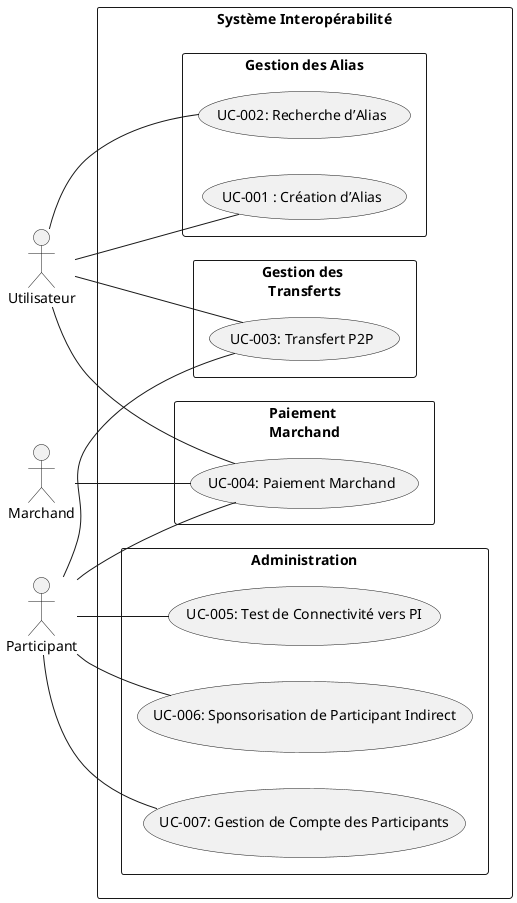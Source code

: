 @startuml

left to right direction
skinparam packageStyle rectangle

actor "Utilisateur" as utilisateur
actor "Participant" as participant
actor "Marchand" as marchand

rectangle "Système Interopérabilité" {

  rectangle "Gestion des Alias" {
    usecase "UC-001 : Création d’Alias" as UC1
    usecase "UC-002: Recherche d’Alias" as UC2
  }

  rectangle "Gestion des \nTransferts" {

    usecase "UC-003: Transfert P2P" as UC3

  }

  rectangle "Paiement \nMarchand" {

    usecase "UC-004: Paiement Marchand" as UC4

  }

  rectangle "Administration" {

    usecase "UC-005: Test de Connectivité vers PI" as UC5
    usecase "UC-006: Sponsorisation de Participant Indirect" as UC6
    usecase "UC-007: Gestion de Compte des Participants" as UC7

  }

}

marchand -- UC4

utilisateur -- UC1
utilisateur -- UC2
utilisateur -- UC4
utilisateur -- UC3

participant -- UC3
participant -- UC4

participant -- UC5
participant -- UC6
participant -- UC7


@enduml